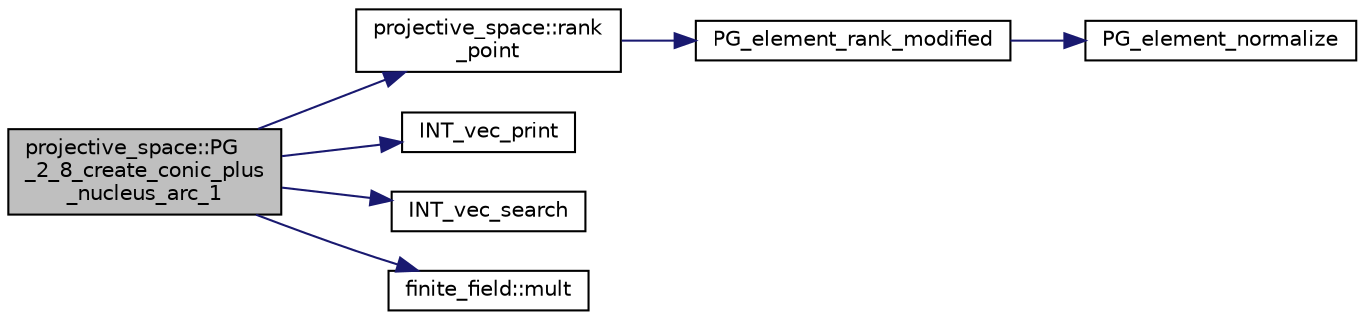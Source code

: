 digraph "projective_space::PG_2_8_create_conic_plus_nucleus_arc_1"
{
  edge [fontname="Helvetica",fontsize="10",labelfontname="Helvetica",labelfontsize="10"];
  node [fontname="Helvetica",fontsize="10",shape=record];
  rankdir="LR";
  Node2528 [label="projective_space::PG\l_2_8_create_conic_plus\l_nucleus_arc_1",height=0.2,width=0.4,color="black", fillcolor="grey75", style="filled", fontcolor="black"];
  Node2528 -> Node2529 [color="midnightblue",fontsize="10",style="solid",fontname="Helvetica"];
  Node2529 [label="projective_space::rank\l_point",height=0.2,width=0.4,color="black", fillcolor="white", style="filled",URL="$d2/d17/classprojective__space.html#ae99e357b4a0ada3d5dcd07e13e65326a"];
  Node2529 -> Node2530 [color="midnightblue",fontsize="10",style="solid",fontname="Helvetica"];
  Node2530 [label="PG_element_rank_modified",height=0.2,width=0.4,color="black", fillcolor="white", style="filled",URL="$d4/d67/geometry_8h.html#a9cd1a8bf5b88a038e33862f6c2c3dd36"];
  Node2530 -> Node2531 [color="midnightblue",fontsize="10",style="solid",fontname="Helvetica"];
  Node2531 [label="PG_element_normalize",height=0.2,width=0.4,color="black", fillcolor="white", style="filled",URL="$df/de4/projective_8_c.html#a5a4c3c1158bad6bab0d786c616bd0996"];
  Node2528 -> Node2532 [color="midnightblue",fontsize="10",style="solid",fontname="Helvetica"];
  Node2532 [label="INT_vec_print",height=0.2,width=0.4,color="black", fillcolor="white", style="filled",URL="$df/dbf/sajeeb_8_c.html#a79a5901af0b47dd0d694109543c027fe"];
  Node2528 -> Node2533 [color="midnightblue",fontsize="10",style="solid",fontname="Helvetica"];
  Node2533 [label="INT_vec_search",height=0.2,width=0.4,color="black", fillcolor="white", style="filled",URL="$d5/de2/foundations_2data__structures_2data__structures_8h.html#ad103ef2316a1f671bdb68fd9cd9ba945"];
  Node2528 -> Node2534 [color="midnightblue",fontsize="10",style="solid",fontname="Helvetica"];
  Node2534 [label="finite_field::mult",height=0.2,width=0.4,color="black", fillcolor="white", style="filled",URL="$df/d5a/classfinite__field.html#a24fb5917aa6d4d656fd855b7f44a13b0"];
}
